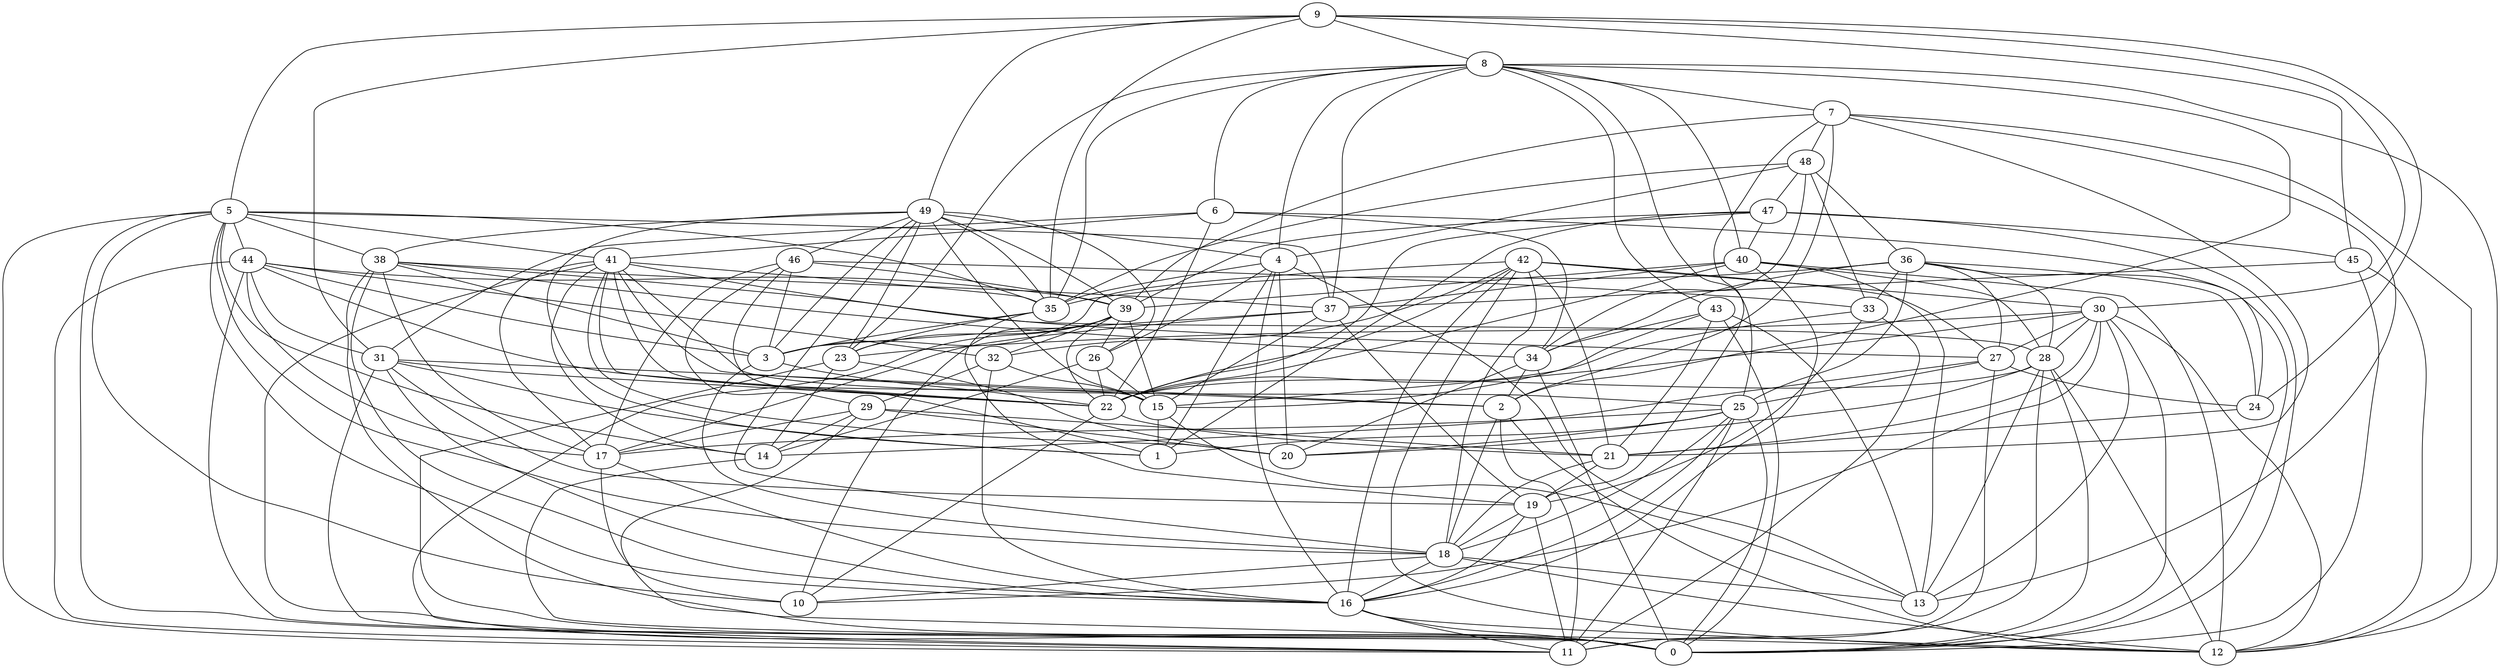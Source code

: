 digraph GG_graph {

subgraph G_graph {
edge [color = black]
"34" -> "20" [dir = none]
"34" -> "2" [dir = none]
"34" -> "0" [dir = none]
"36" -> "35" [dir = none]
"36" -> "25" [dir = none]
"36" -> "28" [dir = none]
"36" -> "33" [dir = none]
"36" -> "0" [dir = none]
"36" -> "24" [dir = none]
"48" -> "47" [dir = none]
"48" -> "4" [dir = none]
"48" -> "34" [dir = none]
"48" -> "36" [dir = none]
"48" -> "33" [dir = none]
"5" -> "16" [dir = none]
"5" -> "14" [dir = none]
"5" -> "38" [dir = none]
"5" -> "41" [dir = none]
"5" -> "11" [dir = none]
"5" -> "37" [dir = none]
"5" -> "10" [dir = none]
"5" -> "0" [dir = none]
"38" -> "12" [dir = none]
"38" -> "16" [dir = none]
"38" -> "3" [dir = none]
"38" -> "37" [dir = none]
"38" -> "17" [dir = none]
"43" -> "15" [dir = none]
"43" -> "0" [dir = none]
"43" -> "34" [dir = none]
"43" -> "21" [dir = none]
"43" -> "13" [dir = none]
"29" -> "14" [dir = none]
"29" -> "21" [dir = none]
"29" -> "17" [dir = none]
"37" -> "15" [dir = none]
"37" -> "19" [dir = none]
"35" -> "19" [dir = none]
"35" -> "23" [dir = none]
"27" -> "25" [dir = none]
"27" -> "11" [dir = none]
"27" -> "14" [dir = none]
"7" -> "13" [dir = none]
"7" -> "21" [dir = none]
"7" -> "39" [dir = none]
"19" -> "16" [dir = none]
"19" -> "18" [dir = none]
"19" -> "11" [dir = none]
"9" -> "45" [dir = none]
"9" -> "5" [dir = none]
"9" -> "24" [dir = none]
"9" -> "31" [dir = none]
"9" -> "49" [dir = none]
"9" -> "30" [dir = none]
"22" -> "21" [dir = none]
"47" -> "22" [dir = none]
"47" -> "0" [dir = none]
"47" -> "39" [dir = none]
"47" -> "1" [dir = none]
"16" -> "0" [dir = none]
"16" -> "11" [dir = none]
"46" -> "39" [dir = none]
"46" -> "17" [dir = none]
"46" -> "3" [dir = none]
"46" -> "33" [dir = none]
"40" -> "22" [dir = none]
"40" -> "39" [dir = none]
"17" -> "10" [dir = none]
"17" -> "16" [dir = none]
"28" -> "13" [dir = none]
"28" -> "0" [dir = none]
"41" -> "35" [dir = none]
"41" -> "0" [dir = none]
"41" -> "15" [dir = none]
"41" -> "14" [dir = none]
"41" -> "20" [dir = none]
"41" -> "22" [dir = none]
"41" -> "17" [dir = none]
"15" -> "13" [dir = none]
"4" -> "13" [dir = none]
"4" -> "16" [dir = none]
"42" -> "27" [dir = none]
"42" -> "3" [dir = none]
"42" -> "22" [dir = none]
"42" -> "30" [dir = none]
"42" -> "16" [dir = none]
"42" -> "32" [dir = none]
"49" -> "39" [dir = none]
"49" -> "3" [dir = none]
"49" -> "18" [dir = none]
"49" -> "26" [dir = none]
"49" -> "15" [dir = none]
"49" -> "46" [dir = none]
"49" -> "4" [dir = none]
"25" -> "11" [dir = none]
"25" -> "17" [dir = none]
"25" -> "1" [dir = none]
"25" -> "18" [dir = none]
"25" -> "20" [dir = none]
"2" -> "11" [dir = none]
"2" -> "12" [dir = none]
"32" -> "16" [dir = none]
"26" -> "14" [dir = none]
"26" -> "22" [dir = none]
"18" -> "13" [dir = none]
"18" -> "10" [dir = none]
"18" -> "16" [dir = none]
"21" -> "18" [dir = none]
"21" -> "19" [dir = none]
"31" -> "1" [dir = none]
"31" -> "16" [dir = none]
"31" -> "22" [dir = none]
"31" -> "2" [dir = none]
"31" -> "19" [dir = none]
"31" -> "11" [dir = none]
"39" -> "26" [dir = none]
"39" -> "23" [dir = none]
"39" -> "22" [dir = none]
"39" -> "11" [dir = none]
"39" -> "10" [dir = none]
"8" -> "7" [dir = none]
"8" -> "23" [dir = none]
"8" -> "37" [dir = none]
"8" -> "4" [dir = none]
"8" -> "35" [dir = none]
"8" -> "2" [dir = none]
"8" -> "40" [dir = none]
"44" -> "32" [dir = none]
"44" -> "39" [dir = none]
"44" -> "11" [dir = none]
"44" -> "0" [dir = none]
"44" -> "3" [dir = none]
"44" -> "31" [dir = none]
"3" -> "18" [dir = none]
"30" -> "0" [dir = none]
"30" -> "27" [dir = none]
"30" -> "28" [dir = none]
"30" -> "12" [dir = none]
"30" -> "21" [dir = none]
"6" -> "24" [dir = none]
"6" -> "34" [dir = none]
"6" -> "22" [dir = none]
"6" -> "41" [dir = none]
"45" -> "0" [dir = none]
"45" -> "37" [dir = none]
"45" -> "12" [dir = none]
"33" -> "19" [dir = none]
"23" -> "20" [dir = none]
"25" -> "16" [dir = none]
"5" -> "44" [dir = none]
"39" -> "32" [dir = none]
"23" -> "14" [dir = none]
"36" -> "34" [dir = none]
"22" -> "10" [dir = none]
"4" -> "35" [dir = none]
"30" -> "15" [dir = none]
"49" -> "23" [dir = none]
"28" -> "22" [dir = none]
"49" -> "35" [dir = none]
"40" -> "12" [dir = none]
"35" -> "3" [dir = none]
"39" -> "15" [dir = none]
"49" -> "1" [dir = none]
"23" -> "0" [dir = none]
"33" -> "22" [dir = none]
"2" -> "18" [dir = none]
"14" -> "0" [dir = none]
"28" -> "20" [dir = none]
"29" -> "0" [dir = none]
"4" -> "1" [dir = none]
"24" -> "21" [dir = none]
"7" -> "2" [dir = none]
"41" -> "25" [dir = none]
"46" -> "1" [dir = none]
"7" -> "12" [dir = none]
"18" -> "12" [dir = none]
"40" -> "13" [dir = none]
"41" -> "2" [dir = none]
"30" -> "13" [dir = none]
"36" -> "27" [dir = none]
"28" -> "11" [dir = none]
"40" -> "37" [dir = none]
"4" -> "26" [dir = none]
"3" -> "22" [dir = none]
"32" -> "29" [dir = none]
"40" -> "28" [dir = none]
"8" -> "6" [dir = none]
"9" -> "35" [dir = none]
"44" -> "17" [dir = none]
"27" -> "24" [dir = none]
"49" -> "38" [dir = none]
"4" -> "20" [dir = none]
"29" -> "20" [dir = none]
"28" -> "12" [dir = none]
"8" -> "43" [dir = none]
"16" -> "12" [dir = none]
"33" -> "11" [dir = none]
"8" -> "25" [dir = none]
"47" -> "40" [dir = none]
"37" -> "17" [dir = none]
"46" -> "29" [dir = none]
"15" -> "1" [dir = none]
"42" -> "12" [dir = none]
"47" -> "45" [dir = none]
"9" -> "8" [dir = none]
"44" -> "22" [dir = none]
"38" -> "34" [dir = none]
"7" -> "19" [dir = none]
"41" -> "27" [dir = none]
"5" -> "35" [dir = none]
"30" -> "23" [dir = none]
"25" -> "0" [dir = none]
"6" -> "31" [dir = none]
"32" -> "15" [dir = none]
"42" -> "18" [dir = none]
"48" -> "35" [dir = none]
"7" -> "48" [dir = none]
"26" -> "15" [dir = none]
"30" -> "10" [dir = none]
"40" -> "16" [dir = none]
"38" -> "28" [dir = none]
"5" -> "18" [dir = none]
"42" -> "21" [dir = none]
"37" -> "3" [dir = none]
"8" -> "12" [dir = none]
}

}
